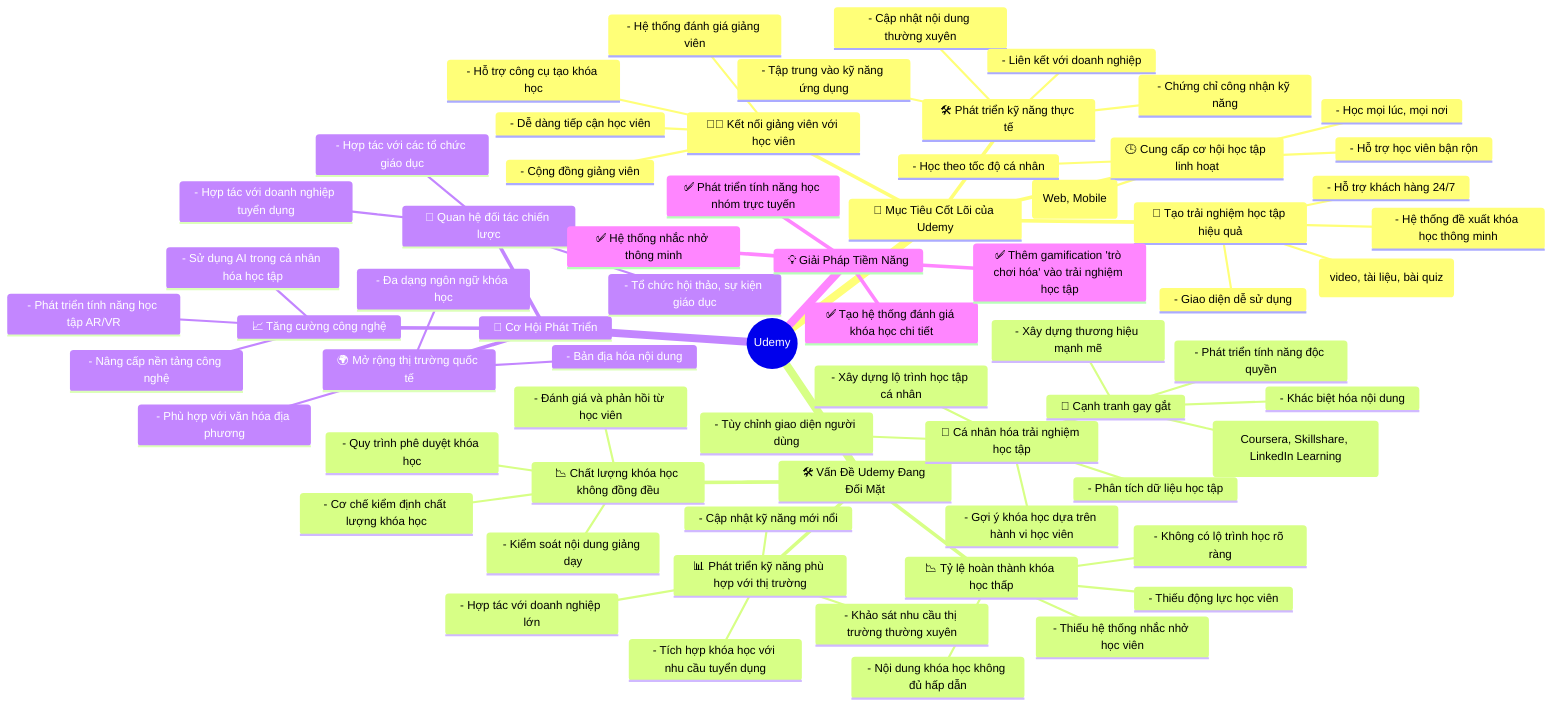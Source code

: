 mindmap
  root((Udemy))
  
    🎯 Mục Tiêu Cốt Lõi của Udemy
      🕒 Cung cấp cơ hội học tập linh hoạt
        - Học mọi lúc, mọi nơi
        - Truy cập đa nền tảng (Web, Mobile)
        - Học theo tốc độ cá nhân
        - Hỗ trợ học viên bận rộn
      👩‍🏫 Kết nối giảng viên với học viên
        - Hỗ trợ công cụ tạo khóa học
        - Hệ thống đánh giá giảng viên
        - Cộng đồng giảng viên
        - Dễ dàng tiếp cận học viên
      🛠️ Phát triển kỹ năng thực tế
        - Tập trung vào kỹ năng ứng dụng
        - Cập nhật nội dung thường xuyên
        - Liên kết với doanh nghiệp
        - Chứng chỉ công nhận kỹ năng
      📱 Tạo trải nghiệm học tập hiệu quả
        - Giao diện dễ sử dụng
        - Hệ thống đề xuất khóa học thông minh
        - Đa dạng phương pháp giảng dạy (video, tài liệu, bài quiz)
        - Hỗ trợ khách hàng 24/7

    🛠️ Vấn Đề Udemy Đang Đối Mặt
      📉 Chất lượng khóa học không đồng đều
        - Kiểm soát nội dung giảng dạy
        - Đánh giá và phản hồi từ học viên
        - Cơ chế kiểm định chất lượng khóa học
        - Quy trình phê duyệt khóa học
      🥊 Cạnh tranh gay gắt
        - Đối thủ lớn (Coursera, Skillshare, LinkedIn Learning)
        - Khác biệt hóa nội dung
        - Phát triển tính năng độc quyền
        - Xây dựng thương hiệu mạnh mẽ
      📉 Tỷ lệ hoàn thành khóa học thấp
        - Thiếu động lực học viên
        - Nội dung khóa học không đủ hấp dẫn
        - Không có lộ trình học rõ ràng
        - Thiếu hệ thống nhắc nhở học viên
      🧠 Cá nhân hóa trải nghiệm học tập
        - Gợi ý khóa học dựa trên hành vi học viên
        - Phân tích dữ liệu học tập
        - Xây dựng lộ trình học tập cá nhân
        - Tùy chỉnh giao diện người dùng
      📊 Phát triển kỹ năng phù hợp với thị trường
        - Cập nhật kỹ năng mới nổi
        - Hợp tác với doanh nghiệp lớn
        - Khảo sát nhu cầu thị trường thường xuyên
        - Tích hợp khóa học với nhu cầu tuyển dụng

    🚀 Cơ Hội Phát Triển
      🌍 Mở rộng thị trường quốc tế
        - Bản địa hóa nội dung
        - Đa dạng ngôn ngữ khóa học
        - Phù hợp với văn hóa địa phương
      📈 Tăng cường công nghệ
        - Sử dụng AI trong cá nhân hóa học tập
        - Phát triển tính năng học tập AR/VR
        - Nâng cấp nền tảng công nghệ
      💼 Quan hệ đối tác chiến lược
        - Hợp tác với các tổ chức giáo dục
        - Hợp tác với doanh nghiệp tuyển dụng
        - Tổ chức hội thảo, sự kiện giáo dục

    💡 Giải Pháp Tiềm Năng
      ✅ Tạo hệ thống đánh giá khóa học chi tiết
      ✅ Phát triển tính năng học nhóm trực tuyến
      ✅ Thêm gamification 'trò chơi hóa' vào trải nghiệm học tập
      ✅ Hệ thống nhắc nhở thông minh